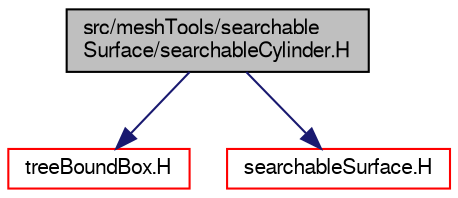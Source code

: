 digraph "src/meshTools/searchableSurface/searchableCylinder.H"
{
  bgcolor="transparent";
  edge [fontname="FreeSans",fontsize="10",labelfontname="FreeSans",labelfontsize="10"];
  node [fontname="FreeSans",fontsize="10",shape=record];
  Node0 [label="src/meshTools/searchable\lSurface/searchableCylinder.H",height=0.2,width=0.4,color="black", fillcolor="grey75", style="filled", fontcolor="black"];
  Node0 -> Node1 [color="midnightblue",fontsize="10",style="solid",fontname="FreeSans"];
  Node1 [label="treeBoundBox.H",height=0.2,width=0.4,color="red",URL="$a12128.html"];
  Node0 -> Node150 [color="midnightblue",fontsize="10",style="solid",fontname="FreeSans"];
  Node150 [label="searchableSurface.H",height=0.2,width=0.4,color="red",URL="$a07820.html"];
}
